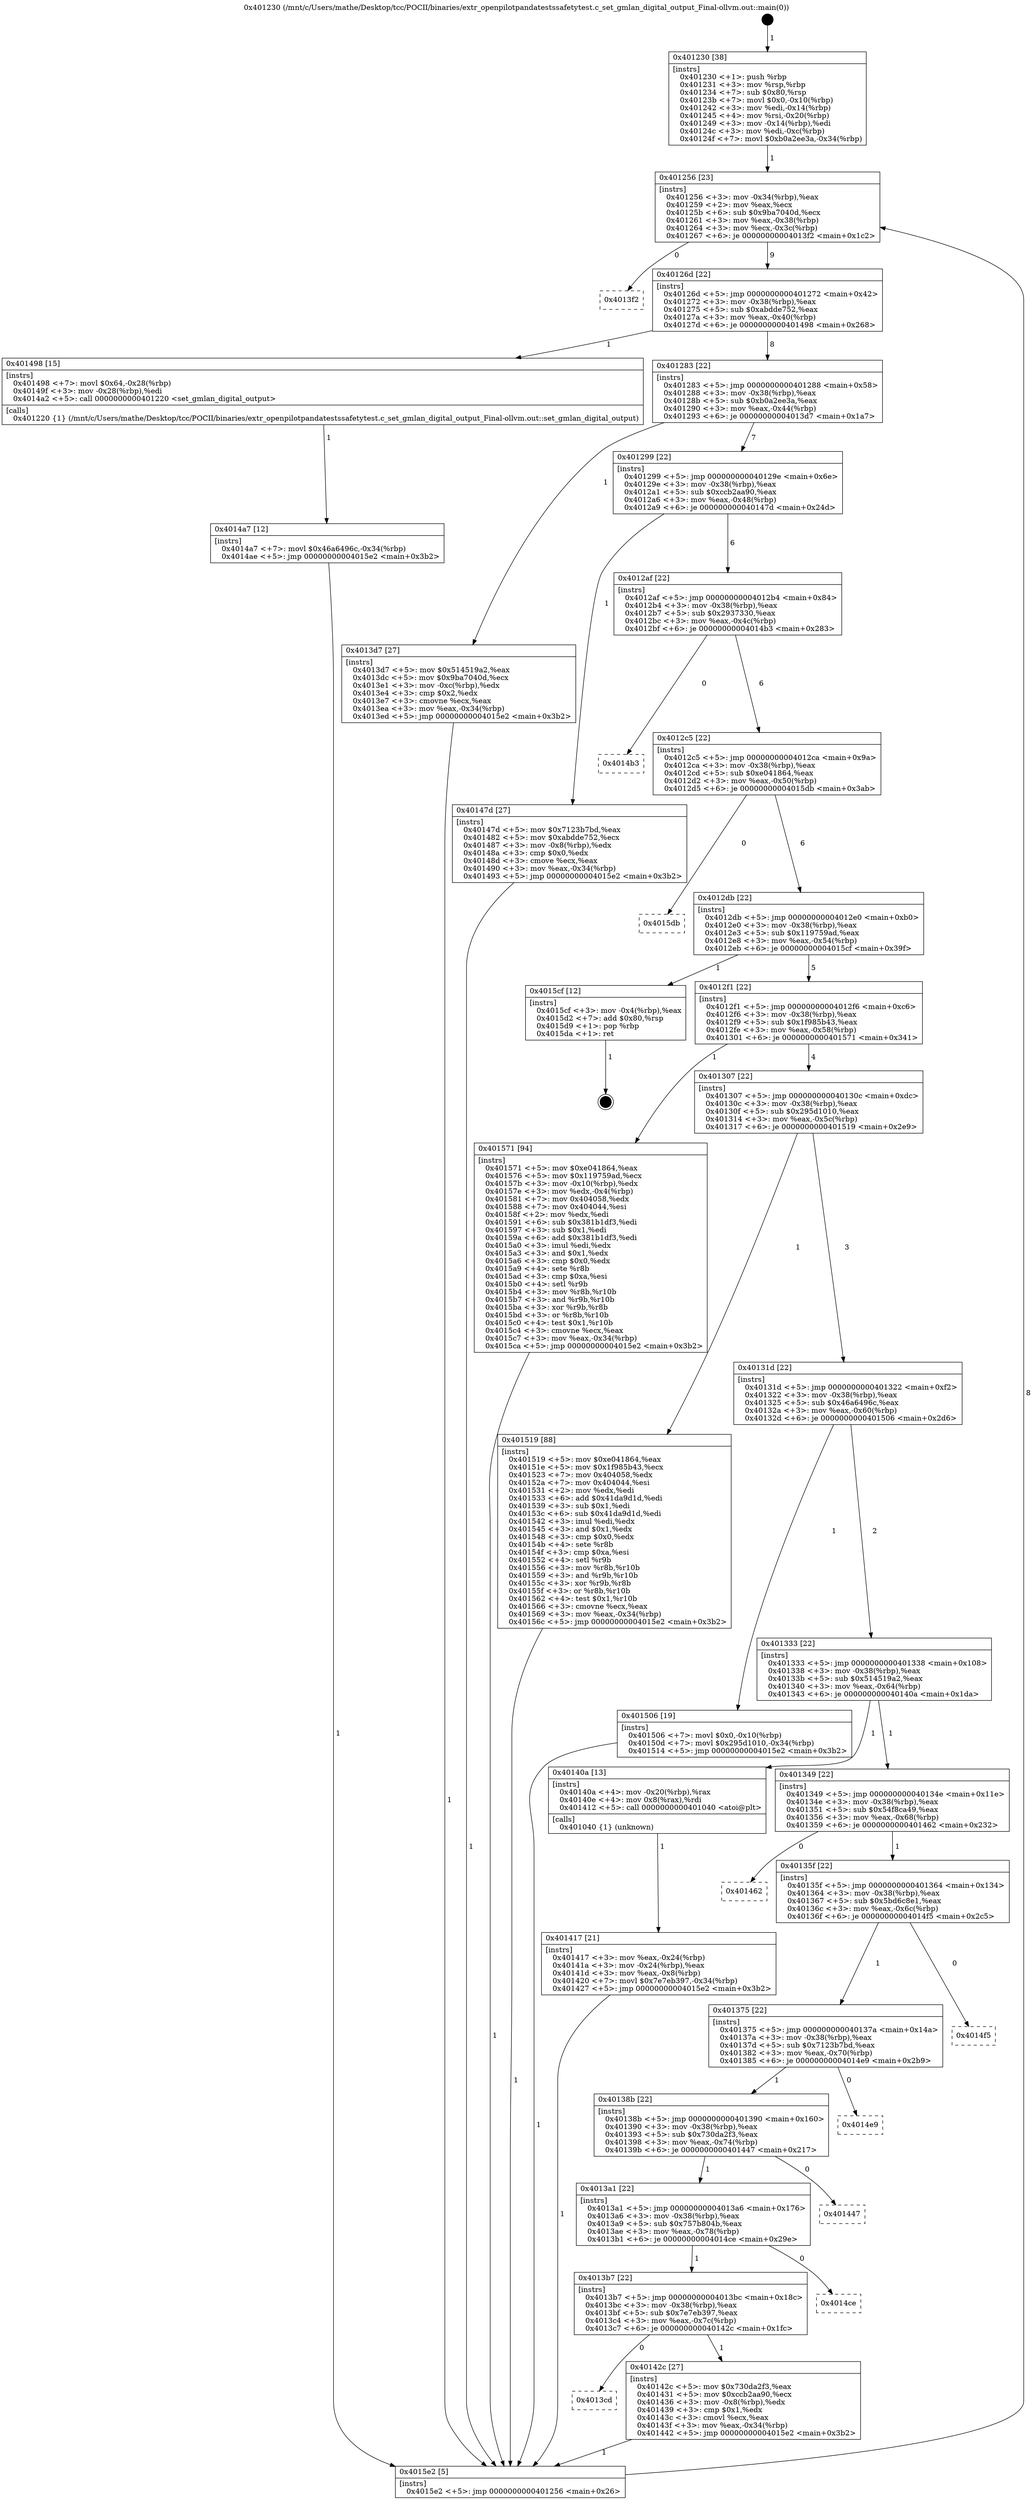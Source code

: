 digraph "0x401230" {
  label = "0x401230 (/mnt/c/Users/mathe/Desktop/tcc/POCII/binaries/extr_openpilotpandatestssafetytest.c_set_gmlan_digital_output_Final-ollvm.out::main(0))"
  labelloc = "t"
  node[shape=record]

  Entry [label="",width=0.3,height=0.3,shape=circle,fillcolor=black,style=filled]
  "0x401256" [label="{
     0x401256 [23]\l
     | [instrs]\l
     &nbsp;&nbsp;0x401256 \<+3\>: mov -0x34(%rbp),%eax\l
     &nbsp;&nbsp;0x401259 \<+2\>: mov %eax,%ecx\l
     &nbsp;&nbsp;0x40125b \<+6\>: sub $0x9ba7040d,%ecx\l
     &nbsp;&nbsp;0x401261 \<+3\>: mov %eax,-0x38(%rbp)\l
     &nbsp;&nbsp;0x401264 \<+3\>: mov %ecx,-0x3c(%rbp)\l
     &nbsp;&nbsp;0x401267 \<+6\>: je 00000000004013f2 \<main+0x1c2\>\l
  }"]
  "0x4013f2" [label="{
     0x4013f2\l
  }", style=dashed]
  "0x40126d" [label="{
     0x40126d [22]\l
     | [instrs]\l
     &nbsp;&nbsp;0x40126d \<+5\>: jmp 0000000000401272 \<main+0x42\>\l
     &nbsp;&nbsp;0x401272 \<+3\>: mov -0x38(%rbp),%eax\l
     &nbsp;&nbsp;0x401275 \<+5\>: sub $0xabdde752,%eax\l
     &nbsp;&nbsp;0x40127a \<+3\>: mov %eax,-0x40(%rbp)\l
     &nbsp;&nbsp;0x40127d \<+6\>: je 0000000000401498 \<main+0x268\>\l
  }"]
  Exit [label="",width=0.3,height=0.3,shape=circle,fillcolor=black,style=filled,peripheries=2]
  "0x401498" [label="{
     0x401498 [15]\l
     | [instrs]\l
     &nbsp;&nbsp;0x401498 \<+7\>: movl $0x64,-0x28(%rbp)\l
     &nbsp;&nbsp;0x40149f \<+3\>: mov -0x28(%rbp),%edi\l
     &nbsp;&nbsp;0x4014a2 \<+5\>: call 0000000000401220 \<set_gmlan_digital_output\>\l
     | [calls]\l
     &nbsp;&nbsp;0x401220 \{1\} (/mnt/c/Users/mathe/Desktop/tcc/POCII/binaries/extr_openpilotpandatestssafetytest.c_set_gmlan_digital_output_Final-ollvm.out::set_gmlan_digital_output)\l
  }"]
  "0x401283" [label="{
     0x401283 [22]\l
     | [instrs]\l
     &nbsp;&nbsp;0x401283 \<+5\>: jmp 0000000000401288 \<main+0x58\>\l
     &nbsp;&nbsp;0x401288 \<+3\>: mov -0x38(%rbp),%eax\l
     &nbsp;&nbsp;0x40128b \<+5\>: sub $0xb0a2ee3a,%eax\l
     &nbsp;&nbsp;0x401290 \<+3\>: mov %eax,-0x44(%rbp)\l
     &nbsp;&nbsp;0x401293 \<+6\>: je 00000000004013d7 \<main+0x1a7\>\l
  }"]
  "0x4014a7" [label="{
     0x4014a7 [12]\l
     | [instrs]\l
     &nbsp;&nbsp;0x4014a7 \<+7\>: movl $0x46a6496c,-0x34(%rbp)\l
     &nbsp;&nbsp;0x4014ae \<+5\>: jmp 00000000004015e2 \<main+0x3b2\>\l
  }"]
  "0x4013d7" [label="{
     0x4013d7 [27]\l
     | [instrs]\l
     &nbsp;&nbsp;0x4013d7 \<+5\>: mov $0x514519a2,%eax\l
     &nbsp;&nbsp;0x4013dc \<+5\>: mov $0x9ba7040d,%ecx\l
     &nbsp;&nbsp;0x4013e1 \<+3\>: mov -0xc(%rbp),%edx\l
     &nbsp;&nbsp;0x4013e4 \<+3\>: cmp $0x2,%edx\l
     &nbsp;&nbsp;0x4013e7 \<+3\>: cmovne %ecx,%eax\l
     &nbsp;&nbsp;0x4013ea \<+3\>: mov %eax,-0x34(%rbp)\l
     &nbsp;&nbsp;0x4013ed \<+5\>: jmp 00000000004015e2 \<main+0x3b2\>\l
  }"]
  "0x401299" [label="{
     0x401299 [22]\l
     | [instrs]\l
     &nbsp;&nbsp;0x401299 \<+5\>: jmp 000000000040129e \<main+0x6e\>\l
     &nbsp;&nbsp;0x40129e \<+3\>: mov -0x38(%rbp),%eax\l
     &nbsp;&nbsp;0x4012a1 \<+5\>: sub $0xccb2aa90,%eax\l
     &nbsp;&nbsp;0x4012a6 \<+3\>: mov %eax,-0x48(%rbp)\l
     &nbsp;&nbsp;0x4012a9 \<+6\>: je 000000000040147d \<main+0x24d\>\l
  }"]
  "0x4015e2" [label="{
     0x4015e2 [5]\l
     | [instrs]\l
     &nbsp;&nbsp;0x4015e2 \<+5\>: jmp 0000000000401256 \<main+0x26\>\l
  }"]
  "0x401230" [label="{
     0x401230 [38]\l
     | [instrs]\l
     &nbsp;&nbsp;0x401230 \<+1\>: push %rbp\l
     &nbsp;&nbsp;0x401231 \<+3\>: mov %rsp,%rbp\l
     &nbsp;&nbsp;0x401234 \<+7\>: sub $0x80,%rsp\l
     &nbsp;&nbsp;0x40123b \<+7\>: movl $0x0,-0x10(%rbp)\l
     &nbsp;&nbsp;0x401242 \<+3\>: mov %edi,-0x14(%rbp)\l
     &nbsp;&nbsp;0x401245 \<+4\>: mov %rsi,-0x20(%rbp)\l
     &nbsp;&nbsp;0x401249 \<+3\>: mov -0x14(%rbp),%edi\l
     &nbsp;&nbsp;0x40124c \<+3\>: mov %edi,-0xc(%rbp)\l
     &nbsp;&nbsp;0x40124f \<+7\>: movl $0xb0a2ee3a,-0x34(%rbp)\l
  }"]
  "0x4013cd" [label="{
     0x4013cd\l
  }", style=dashed]
  "0x40147d" [label="{
     0x40147d [27]\l
     | [instrs]\l
     &nbsp;&nbsp;0x40147d \<+5\>: mov $0x7123b7bd,%eax\l
     &nbsp;&nbsp;0x401482 \<+5\>: mov $0xabdde752,%ecx\l
     &nbsp;&nbsp;0x401487 \<+3\>: mov -0x8(%rbp),%edx\l
     &nbsp;&nbsp;0x40148a \<+3\>: cmp $0x0,%edx\l
     &nbsp;&nbsp;0x40148d \<+3\>: cmove %ecx,%eax\l
     &nbsp;&nbsp;0x401490 \<+3\>: mov %eax,-0x34(%rbp)\l
     &nbsp;&nbsp;0x401493 \<+5\>: jmp 00000000004015e2 \<main+0x3b2\>\l
  }"]
  "0x4012af" [label="{
     0x4012af [22]\l
     | [instrs]\l
     &nbsp;&nbsp;0x4012af \<+5\>: jmp 00000000004012b4 \<main+0x84\>\l
     &nbsp;&nbsp;0x4012b4 \<+3\>: mov -0x38(%rbp),%eax\l
     &nbsp;&nbsp;0x4012b7 \<+5\>: sub $0x2937330,%eax\l
     &nbsp;&nbsp;0x4012bc \<+3\>: mov %eax,-0x4c(%rbp)\l
     &nbsp;&nbsp;0x4012bf \<+6\>: je 00000000004014b3 \<main+0x283\>\l
  }"]
  "0x40142c" [label="{
     0x40142c [27]\l
     | [instrs]\l
     &nbsp;&nbsp;0x40142c \<+5\>: mov $0x730da2f3,%eax\l
     &nbsp;&nbsp;0x401431 \<+5\>: mov $0xccb2aa90,%ecx\l
     &nbsp;&nbsp;0x401436 \<+3\>: mov -0x8(%rbp),%edx\l
     &nbsp;&nbsp;0x401439 \<+3\>: cmp $0x1,%edx\l
     &nbsp;&nbsp;0x40143c \<+3\>: cmovl %ecx,%eax\l
     &nbsp;&nbsp;0x40143f \<+3\>: mov %eax,-0x34(%rbp)\l
     &nbsp;&nbsp;0x401442 \<+5\>: jmp 00000000004015e2 \<main+0x3b2\>\l
  }"]
  "0x4014b3" [label="{
     0x4014b3\l
  }", style=dashed]
  "0x4012c5" [label="{
     0x4012c5 [22]\l
     | [instrs]\l
     &nbsp;&nbsp;0x4012c5 \<+5\>: jmp 00000000004012ca \<main+0x9a\>\l
     &nbsp;&nbsp;0x4012ca \<+3\>: mov -0x38(%rbp),%eax\l
     &nbsp;&nbsp;0x4012cd \<+5\>: sub $0xe041864,%eax\l
     &nbsp;&nbsp;0x4012d2 \<+3\>: mov %eax,-0x50(%rbp)\l
     &nbsp;&nbsp;0x4012d5 \<+6\>: je 00000000004015db \<main+0x3ab\>\l
  }"]
  "0x4013b7" [label="{
     0x4013b7 [22]\l
     | [instrs]\l
     &nbsp;&nbsp;0x4013b7 \<+5\>: jmp 00000000004013bc \<main+0x18c\>\l
     &nbsp;&nbsp;0x4013bc \<+3\>: mov -0x38(%rbp),%eax\l
     &nbsp;&nbsp;0x4013bf \<+5\>: sub $0x7e7eb397,%eax\l
     &nbsp;&nbsp;0x4013c4 \<+3\>: mov %eax,-0x7c(%rbp)\l
     &nbsp;&nbsp;0x4013c7 \<+6\>: je 000000000040142c \<main+0x1fc\>\l
  }"]
  "0x4015db" [label="{
     0x4015db\l
  }", style=dashed]
  "0x4012db" [label="{
     0x4012db [22]\l
     | [instrs]\l
     &nbsp;&nbsp;0x4012db \<+5\>: jmp 00000000004012e0 \<main+0xb0\>\l
     &nbsp;&nbsp;0x4012e0 \<+3\>: mov -0x38(%rbp),%eax\l
     &nbsp;&nbsp;0x4012e3 \<+5\>: sub $0x119759ad,%eax\l
     &nbsp;&nbsp;0x4012e8 \<+3\>: mov %eax,-0x54(%rbp)\l
     &nbsp;&nbsp;0x4012eb \<+6\>: je 00000000004015cf \<main+0x39f\>\l
  }"]
  "0x4014ce" [label="{
     0x4014ce\l
  }", style=dashed]
  "0x4015cf" [label="{
     0x4015cf [12]\l
     | [instrs]\l
     &nbsp;&nbsp;0x4015cf \<+3\>: mov -0x4(%rbp),%eax\l
     &nbsp;&nbsp;0x4015d2 \<+7\>: add $0x80,%rsp\l
     &nbsp;&nbsp;0x4015d9 \<+1\>: pop %rbp\l
     &nbsp;&nbsp;0x4015da \<+1\>: ret\l
  }"]
  "0x4012f1" [label="{
     0x4012f1 [22]\l
     | [instrs]\l
     &nbsp;&nbsp;0x4012f1 \<+5\>: jmp 00000000004012f6 \<main+0xc6\>\l
     &nbsp;&nbsp;0x4012f6 \<+3\>: mov -0x38(%rbp),%eax\l
     &nbsp;&nbsp;0x4012f9 \<+5\>: sub $0x1f985b43,%eax\l
     &nbsp;&nbsp;0x4012fe \<+3\>: mov %eax,-0x58(%rbp)\l
     &nbsp;&nbsp;0x401301 \<+6\>: je 0000000000401571 \<main+0x341\>\l
  }"]
  "0x4013a1" [label="{
     0x4013a1 [22]\l
     | [instrs]\l
     &nbsp;&nbsp;0x4013a1 \<+5\>: jmp 00000000004013a6 \<main+0x176\>\l
     &nbsp;&nbsp;0x4013a6 \<+3\>: mov -0x38(%rbp),%eax\l
     &nbsp;&nbsp;0x4013a9 \<+5\>: sub $0x757b804b,%eax\l
     &nbsp;&nbsp;0x4013ae \<+3\>: mov %eax,-0x78(%rbp)\l
     &nbsp;&nbsp;0x4013b1 \<+6\>: je 00000000004014ce \<main+0x29e\>\l
  }"]
  "0x401571" [label="{
     0x401571 [94]\l
     | [instrs]\l
     &nbsp;&nbsp;0x401571 \<+5\>: mov $0xe041864,%eax\l
     &nbsp;&nbsp;0x401576 \<+5\>: mov $0x119759ad,%ecx\l
     &nbsp;&nbsp;0x40157b \<+3\>: mov -0x10(%rbp),%edx\l
     &nbsp;&nbsp;0x40157e \<+3\>: mov %edx,-0x4(%rbp)\l
     &nbsp;&nbsp;0x401581 \<+7\>: mov 0x404058,%edx\l
     &nbsp;&nbsp;0x401588 \<+7\>: mov 0x404044,%esi\l
     &nbsp;&nbsp;0x40158f \<+2\>: mov %edx,%edi\l
     &nbsp;&nbsp;0x401591 \<+6\>: sub $0x381b1df3,%edi\l
     &nbsp;&nbsp;0x401597 \<+3\>: sub $0x1,%edi\l
     &nbsp;&nbsp;0x40159a \<+6\>: add $0x381b1df3,%edi\l
     &nbsp;&nbsp;0x4015a0 \<+3\>: imul %edi,%edx\l
     &nbsp;&nbsp;0x4015a3 \<+3\>: and $0x1,%edx\l
     &nbsp;&nbsp;0x4015a6 \<+3\>: cmp $0x0,%edx\l
     &nbsp;&nbsp;0x4015a9 \<+4\>: sete %r8b\l
     &nbsp;&nbsp;0x4015ad \<+3\>: cmp $0xa,%esi\l
     &nbsp;&nbsp;0x4015b0 \<+4\>: setl %r9b\l
     &nbsp;&nbsp;0x4015b4 \<+3\>: mov %r8b,%r10b\l
     &nbsp;&nbsp;0x4015b7 \<+3\>: and %r9b,%r10b\l
     &nbsp;&nbsp;0x4015ba \<+3\>: xor %r9b,%r8b\l
     &nbsp;&nbsp;0x4015bd \<+3\>: or %r8b,%r10b\l
     &nbsp;&nbsp;0x4015c0 \<+4\>: test $0x1,%r10b\l
     &nbsp;&nbsp;0x4015c4 \<+3\>: cmovne %ecx,%eax\l
     &nbsp;&nbsp;0x4015c7 \<+3\>: mov %eax,-0x34(%rbp)\l
     &nbsp;&nbsp;0x4015ca \<+5\>: jmp 00000000004015e2 \<main+0x3b2\>\l
  }"]
  "0x401307" [label="{
     0x401307 [22]\l
     | [instrs]\l
     &nbsp;&nbsp;0x401307 \<+5\>: jmp 000000000040130c \<main+0xdc\>\l
     &nbsp;&nbsp;0x40130c \<+3\>: mov -0x38(%rbp),%eax\l
     &nbsp;&nbsp;0x40130f \<+5\>: sub $0x295d1010,%eax\l
     &nbsp;&nbsp;0x401314 \<+3\>: mov %eax,-0x5c(%rbp)\l
     &nbsp;&nbsp;0x401317 \<+6\>: je 0000000000401519 \<main+0x2e9\>\l
  }"]
  "0x401447" [label="{
     0x401447\l
  }", style=dashed]
  "0x401519" [label="{
     0x401519 [88]\l
     | [instrs]\l
     &nbsp;&nbsp;0x401519 \<+5\>: mov $0xe041864,%eax\l
     &nbsp;&nbsp;0x40151e \<+5\>: mov $0x1f985b43,%ecx\l
     &nbsp;&nbsp;0x401523 \<+7\>: mov 0x404058,%edx\l
     &nbsp;&nbsp;0x40152a \<+7\>: mov 0x404044,%esi\l
     &nbsp;&nbsp;0x401531 \<+2\>: mov %edx,%edi\l
     &nbsp;&nbsp;0x401533 \<+6\>: add $0x41da9d1d,%edi\l
     &nbsp;&nbsp;0x401539 \<+3\>: sub $0x1,%edi\l
     &nbsp;&nbsp;0x40153c \<+6\>: sub $0x41da9d1d,%edi\l
     &nbsp;&nbsp;0x401542 \<+3\>: imul %edi,%edx\l
     &nbsp;&nbsp;0x401545 \<+3\>: and $0x1,%edx\l
     &nbsp;&nbsp;0x401548 \<+3\>: cmp $0x0,%edx\l
     &nbsp;&nbsp;0x40154b \<+4\>: sete %r8b\l
     &nbsp;&nbsp;0x40154f \<+3\>: cmp $0xa,%esi\l
     &nbsp;&nbsp;0x401552 \<+4\>: setl %r9b\l
     &nbsp;&nbsp;0x401556 \<+3\>: mov %r8b,%r10b\l
     &nbsp;&nbsp;0x401559 \<+3\>: and %r9b,%r10b\l
     &nbsp;&nbsp;0x40155c \<+3\>: xor %r9b,%r8b\l
     &nbsp;&nbsp;0x40155f \<+3\>: or %r8b,%r10b\l
     &nbsp;&nbsp;0x401562 \<+4\>: test $0x1,%r10b\l
     &nbsp;&nbsp;0x401566 \<+3\>: cmovne %ecx,%eax\l
     &nbsp;&nbsp;0x401569 \<+3\>: mov %eax,-0x34(%rbp)\l
     &nbsp;&nbsp;0x40156c \<+5\>: jmp 00000000004015e2 \<main+0x3b2\>\l
  }"]
  "0x40131d" [label="{
     0x40131d [22]\l
     | [instrs]\l
     &nbsp;&nbsp;0x40131d \<+5\>: jmp 0000000000401322 \<main+0xf2\>\l
     &nbsp;&nbsp;0x401322 \<+3\>: mov -0x38(%rbp),%eax\l
     &nbsp;&nbsp;0x401325 \<+5\>: sub $0x46a6496c,%eax\l
     &nbsp;&nbsp;0x40132a \<+3\>: mov %eax,-0x60(%rbp)\l
     &nbsp;&nbsp;0x40132d \<+6\>: je 0000000000401506 \<main+0x2d6\>\l
  }"]
  "0x40138b" [label="{
     0x40138b [22]\l
     | [instrs]\l
     &nbsp;&nbsp;0x40138b \<+5\>: jmp 0000000000401390 \<main+0x160\>\l
     &nbsp;&nbsp;0x401390 \<+3\>: mov -0x38(%rbp),%eax\l
     &nbsp;&nbsp;0x401393 \<+5\>: sub $0x730da2f3,%eax\l
     &nbsp;&nbsp;0x401398 \<+3\>: mov %eax,-0x74(%rbp)\l
     &nbsp;&nbsp;0x40139b \<+6\>: je 0000000000401447 \<main+0x217\>\l
  }"]
  "0x401506" [label="{
     0x401506 [19]\l
     | [instrs]\l
     &nbsp;&nbsp;0x401506 \<+7\>: movl $0x0,-0x10(%rbp)\l
     &nbsp;&nbsp;0x40150d \<+7\>: movl $0x295d1010,-0x34(%rbp)\l
     &nbsp;&nbsp;0x401514 \<+5\>: jmp 00000000004015e2 \<main+0x3b2\>\l
  }"]
  "0x401333" [label="{
     0x401333 [22]\l
     | [instrs]\l
     &nbsp;&nbsp;0x401333 \<+5\>: jmp 0000000000401338 \<main+0x108\>\l
     &nbsp;&nbsp;0x401338 \<+3\>: mov -0x38(%rbp),%eax\l
     &nbsp;&nbsp;0x40133b \<+5\>: sub $0x514519a2,%eax\l
     &nbsp;&nbsp;0x401340 \<+3\>: mov %eax,-0x64(%rbp)\l
     &nbsp;&nbsp;0x401343 \<+6\>: je 000000000040140a \<main+0x1da\>\l
  }"]
  "0x4014e9" [label="{
     0x4014e9\l
  }", style=dashed]
  "0x40140a" [label="{
     0x40140a [13]\l
     | [instrs]\l
     &nbsp;&nbsp;0x40140a \<+4\>: mov -0x20(%rbp),%rax\l
     &nbsp;&nbsp;0x40140e \<+4\>: mov 0x8(%rax),%rdi\l
     &nbsp;&nbsp;0x401412 \<+5\>: call 0000000000401040 \<atoi@plt\>\l
     | [calls]\l
     &nbsp;&nbsp;0x401040 \{1\} (unknown)\l
  }"]
  "0x401349" [label="{
     0x401349 [22]\l
     | [instrs]\l
     &nbsp;&nbsp;0x401349 \<+5\>: jmp 000000000040134e \<main+0x11e\>\l
     &nbsp;&nbsp;0x40134e \<+3\>: mov -0x38(%rbp),%eax\l
     &nbsp;&nbsp;0x401351 \<+5\>: sub $0x54f8ca49,%eax\l
     &nbsp;&nbsp;0x401356 \<+3\>: mov %eax,-0x68(%rbp)\l
     &nbsp;&nbsp;0x401359 \<+6\>: je 0000000000401462 \<main+0x232\>\l
  }"]
  "0x401417" [label="{
     0x401417 [21]\l
     | [instrs]\l
     &nbsp;&nbsp;0x401417 \<+3\>: mov %eax,-0x24(%rbp)\l
     &nbsp;&nbsp;0x40141a \<+3\>: mov -0x24(%rbp),%eax\l
     &nbsp;&nbsp;0x40141d \<+3\>: mov %eax,-0x8(%rbp)\l
     &nbsp;&nbsp;0x401420 \<+7\>: movl $0x7e7eb397,-0x34(%rbp)\l
     &nbsp;&nbsp;0x401427 \<+5\>: jmp 00000000004015e2 \<main+0x3b2\>\l
  }"]
  "0x401375" [label="{
     0x401375 [22]\l
     | [instrs]\l
     &nbsp;&nbsp;0x401375 \<+5\>: jmp 000000000040137a \<main+0x14a\>\l
     &nbsp;&nbsp;0x40137a \<+3\>: mov -0x38(%rbp),%eax\l
     &nbsp;&nbsp;0x40137d \<+5\>: sub $0x7123b7bd,%eax\l
     &nbsp;&nbsp;0x401382 \<+3\>: mov %eax,-0x70(%rbp)\l
     &nbsp;&nbsp;0x401385 \<+6\>: je 00000000004014e9 \<main+0x2b9\>\l
  }"]
  "0x401462" [label="{
     0x401462\l
  }", style=dashed]
  "0x40135f" [label="{
     0x40135f [22]\l
     | [instrs]\l
     &nbsp;&nbsp;0x40135f \<+5\>: jmp 0000000000401364 \<main+0x134\>\l
     &nbsp;&nbsp;0x401364 \<+3\>: mov -0x38(%rbp),%eax\l
     &nbsp;&nbsp;0x401367 \<+5\>: sub $0x5bd6c8e1,%eax\l
     &nbsp;&nbsp;0x40136c \<+3\>: mov %eax,-0x6c(%rbp)\l
     &nbsp;&nbsp;0x40136f \<+6\>: je 00000000004014f5 \<main+0x2c5\>\l
  }"]
  "0x4014f5" [label="{
     0x4014f5\l
  }", style=dashed]
  Entry -> "0x401230" [label=" 1"]
  "0x401256" -> "0x4013f2" [label=" 0"]
  "0x401256" -> "0x40126d" [label=" 9"]
  "0x4015cf" -> Exit [label=" 1"]
  "0x40126d" -> "0x401498" [label=" 1"]
  "0x40126d" -> "0x401283" [label=" 8"]
  "0x401571" -> "0x4015e2" [label=" 1"]
  "0x401283" -> "0x4013d7" [label=" 1"]
  "0x401283" -> "0x401299" [label=" 7"]
  "0x4013d7" -> "0x4015e2" [label=" 1"]
  "0x401230" -> "0x401256" [label=" 1"]
  "0x4015e2" -> "0x401256" [label=" 8"]
  "0x401519" -> "0x4015e2" [label=" 1"]
  "0x401299" -> "0x40147d" [label=" 1"]
  "0x401299" -> "0x4012af" [label=" 6"]
  "0x401506" -> "0x4015e2" [label=" 1"]
  "0x4012af" -> "0x4014b3" [label=" 0"]
  "0x4012af" -> "0x4012c5" [label=" 6"]
  "0x4014a7" -> "0x4015e2" [label=" 1"]
  "0x4012c5" -> "0x4015db" [label=" 0"]
  "0x4012c5" -> "0x4012db" [label=" 6"]
  "0x40147d" -> "0x4015e2" [label=" 1"]
  "0x4012db" -> "0x4015cf" [label=" 1"]
  "0x4012db" -> "0x4012f1" [label=" 5"]
  "0x40142c" -> "0x4015e2" [label=" 1"]
  "0x4012f1" -> "0x401571" [label=" 1"]
  "0x4012f1" -> "0x401307" [label=" 4"]
  "0x4013b7" -> "0x40142c" [label=" 1"]
  "0x401307" -> "0x401519" [label=" 1"]
  "0x401307" -> "0x40131d" [label=" 3"]
  "0x401498" -> "0x4014a7" [label=" 1"]
  "0x40131d" -> "0x401506" [label=" 1"]
  "0x40131d" -> "0x401333" [label=" 2"]
  "0x4013a1" -> "0x4014ce" [label=" 0"]
  "0x401333" -> "0x40140a" [label=" 1"]
  "0x401333" -> "0x401349" [label=" 1"]
  "0x40140a" -> "0x401417" [label=" 1"]
  "0x401417" -> "0x4015e2" [label=" 1"]
  "0x4013b7" -> "0x4013cd" [label=" 0"]
  "0x401349" -> "0x401462" [label=" 0"]
  "0x401349" -> "0x40135f" [label=" 1"]
  "0x40138b" -> "0x401447" [label=" 0"]
  "0x40135f" -> "0x4014f5" [label=" 0"]
  "0x40135f" -> "0x401375" [label=" 1"]
  "0x40138b" -> "0x4013a1" [label=" 1"]
  "0x401375" -> "0x4014e9" [label=" 0"]
  "0x401375" -> "0x40138b" [label=" 1"]
  "0x4013a1" -> "0x4013b7" [label=" 1"]
}
